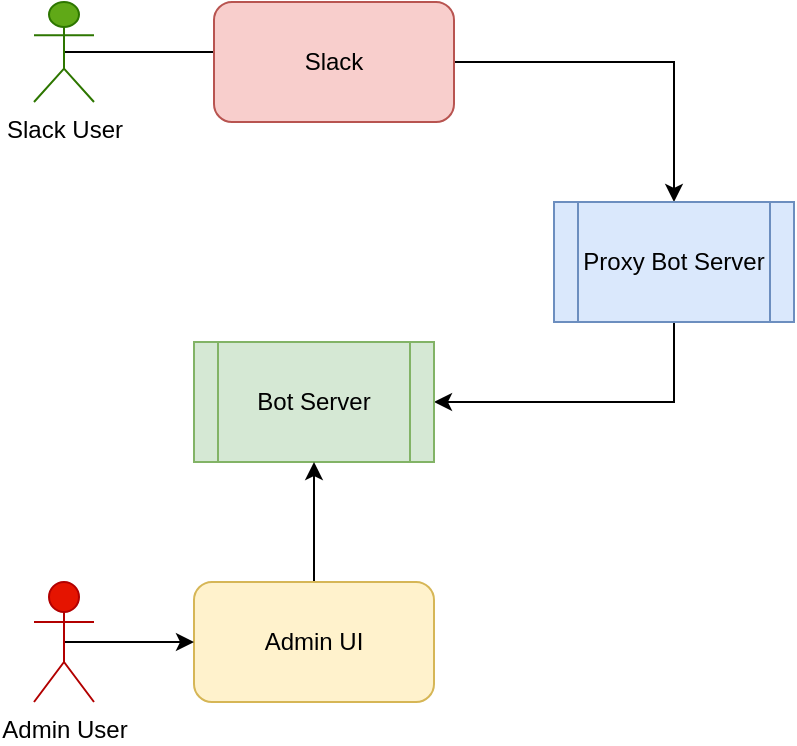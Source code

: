 <mxfile version="13.6.5" type="device"><diagram id="NWxXr9XBONZEH-X8KhI2" name="Page-1"><mxGraphModel dx="932" dy="600" grid="1" gridSize="10" guides="1" tooltips="1" connect="1" arrows="1" fold="1" page="1" pageScale="1" pageWidth="850" pageHeight="1100" math="0" shadow="0"><root><mxCell id="0"/><mxCell id="1" parent="0"/><mxCell id="eSs0X-ED889tJy-hgwtm-4" style="edgeStyle=orthogonalEdgeStyle;rounded=0;orthogonalLoop=1;jettySize=auto;html=1;exitX=0.5;exitY=0.5;exitDx=0;exitDy=0;exitPerimeter=0;" edge="1" parent="1" source="eSs0X-ED889tJy-hgwtm-1"><mxGeometry relative="1" as="geometry"><mxPoint x="470" y="145" as="targetPoint"/></mxGeometry></mxCell><mxCell id="eSs0X-ED889tJy-hgwtm-1" value="&lt;font color=&quot;#000000&quot;&gt;Slack User&lt;/font&gt;" style="shape=umlActor;verticalLabelPosition=bottom;verticalAlign=top;html=1;outlineConnect=0;fillColor=#60a917;strokeColor=#2D7600;fontColor=#ffffff;" vertex="1" parent="1"><mxGeometry x="290" y="120" width="30" height="50" as="geometry"/></mxCell><mxCell id="eSs0X-ED889tJy-hgwtm-6" style="edgeStyle=orthogonalEdgeStyle;rounded=0;orthogonalLoop=1;jettySize=auto;html=1;exitX=1;exitY=0.5;exitDx=0;exitDy=0;entryX=0.5;entryY=0;entryDx=0;entryDy=0;" edge="1" parent="1" source="eSs0X-ED889tJy-hgwtm-2" target="eSs0X-ED889tJy-hgwtm-5"><mxGeometry relative="1" as="geometry"/></mxCell><mxCell id="eSs0X-ED889tJy-hgwtm-2" value="Slack" style="rounded=1;whiteSpace=wrap;html=1;fillColor=#f8cecc;strokeColor=#b85450;" vertex="1" parent="1"><mxGeometry x="380" y="120" width="120" height="60" as="geometry"/></mxCell><mxCell id="eSs0X-ED889tJy-hgwtm-12" style="edgeStyle=orthogonalEdgeStyle;rounded=0;orthogonalLoop=1;jettySize=auto;html=1;exitX=0.5;exitY=1;exitDx=0;exitDy=0;entryX=1;entryY=0.5;entryDx=0;entryDy=0;" edge="1" parent="1" source="eSs0X-ED889tJy-hgwtm-5" target="eSs0X-ED889tJy-hgwtm-7"><mxGeometry relative="1" as="geometry"/></mxCell><mxCell id="eSs0X-ED889tJy-hgwtm-5" value="Proxy Bot Server" style="shape=process;whiteSpace=wrap;html=1;backgroundOutline=1;fillColor=#dae8fc;strokeColor=#6c8ebf;" vertex="1" parent="1"><mxGeometry x="550" y="220" width="120" height="60" as="geometry"/></mxCell><mxCell id="eSs0X-ED889tJy-hgwtm-7" value="Bot Server" style="shape=process;whiteSpace=wrap;html=1;backgroundOutline=1;fillColor=#d5e8d4;strokeColor=#82b366;" vertex="1" parent="1"><mxGeometry x="370" y="290" width="120" height="60" as="geometry"/></mxCell><mxCell id="eSs0X-ED889tJy-hgwtm-15" style="edgeStyle=orthogonalEdgeStyle;rounded=0;orthogonalLoop=1;jettySize=auto;html=1;exitX=0.5;exitY=0;exitDx=0;exitDy=0;entryX=0.5;entryY=1;entryDx=0;entryDy=0;" edge="1" parent="1" source="eSs0X-ED889tJy-hgwtm-8" target="eSs0X-ED889tJy-hgwtm-7"><mxGeometry relative="1" as="geometry"/></mxCell><mxCell id="eSs0X-ED889tJy-hgwtm-8" value="Admin UI" style="rounded=1;whiteSpace=wrap;html=1;fillColor=#fff2cc;strokeColor=#d6b656;" vertex="1" parent="1"><mxGeometry x="370" y="410" width="120" height="60" as="geometry"/></mxCell><mxCell id="eSs0X-ED889tJy-hgwtm-10" style="edgeStyle=orthogonalEdgeStyle;rounded=0;orthogonalLoop=1;jettySize=auto;html=1;exitX=0.5;exitY=0.5;exitDx=0;exitDy=0;exitPerimeter=0;entryX=0;entryY=0.5;entryDx=0;entryDy=0;" edge="1" parent="1" source="eSs0X-ED889tJy-hgwtm-9" target="eSs0X-ED889tJy-hgwtm-8"><mxGeometry relative="1" as="geometry"/></mxCell><mxCell id="eSs0X-ED889tJy-hgwtm-9" value="&lt;font color=&quot;#000000&quot;&gt;Admin User&lt;/font&gt;" style="shape=umlActor;verticalLabelPosition=bottom;verticalAlign=top;html=1;outlineConnect=0;fillColor=#e51400;strokeColor=#B20000;fontColor=#ffffff;" vertex="1" parent="1"><mxGeometry x="290" y="410" width="30" height="60" as="geometry"/></mxCell></root></mxGraphModel></diagram></mxfile>